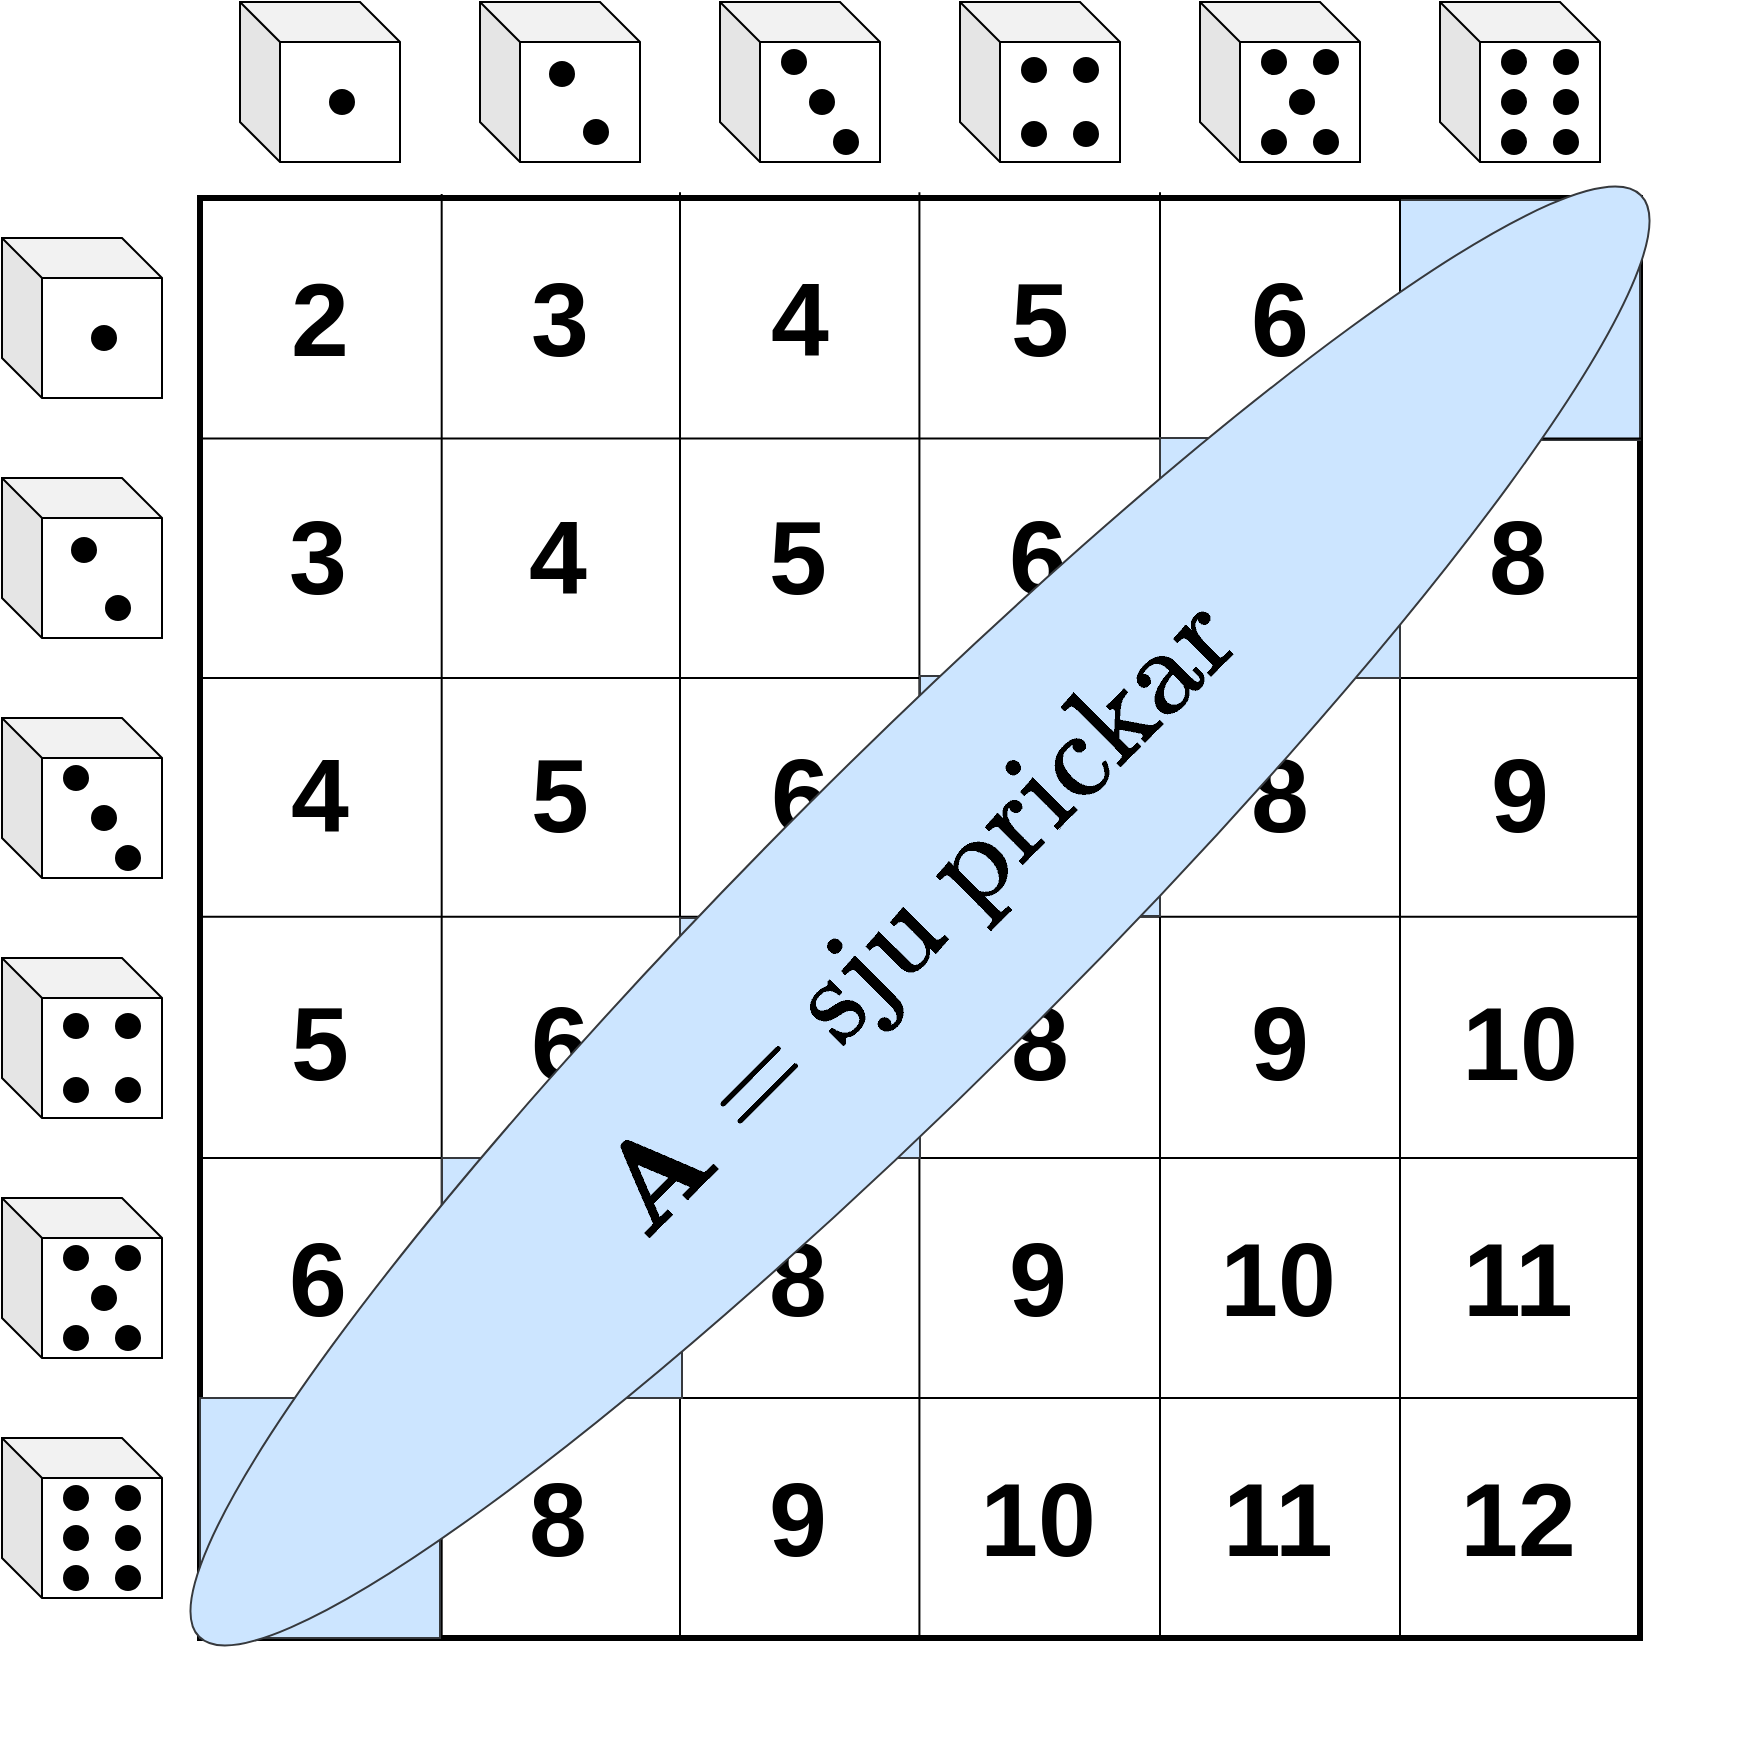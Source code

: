 <mxfile version="20.3.0" type="device"><diagram id="nzY0l4XhutitYrdI-aeB" name="Page-1"><mxGraphModel dx="1102" dy="1953" grid="1" gridSize="10" guides="1" tooltips="1" connect="1" arrows="1" fold="1" page="1" pageScale="1" pageWidth="850" pageHeight="1100" math="1" shadow="0"><root><mxCell id="0"/><mxCell id="1" parent="0"/><mxCell id="rPhflkrIZMrzXMRbL3An-1" value="" style="rounded=0;whiteSpace=wrap;html=1;strokeWidth=3;" parent="1" vertex="1"><mxGeometry x="120" y="120" width="720" height="720" as="geometry"/></mxCell><mxCell id="fOK0vpeSv_3poe_XGFyb-6" value="" style="rounded=0;whiteSpace=wrap;html=1;fontSize=52;fillColor=#cce5ff;strokeColor=#36393d;" parent="1" vertex="1"><mxGeometry x="720" y="121" width="120" height="120" as="geometry"/></mxCell><mxCell id="rPhflkrIZMrzXMRbL3An-28" value="" style="shape=cube;whiteSpace=wrap;html=1;boundedLbl=1;backgroundOutline=1;darkOpacity=0.05;darkOpacity2=0.1;size=20;rotation=0;" parent="1" vertex="1"><mxGeometry x="21" y="740" width="80" height="80" as="geometry"/></mxCell><mxCell id="rPhflkrIZMrzXMRbL3An-29" value="" style="ellipse;whiteSpace=wrap;html=1;aspect=fixed;fillColor=#000000;" parent="1" vertex="1"><mxGeometry x="52" y="764" width="12" height="12" as="geometry"/></mxCell><mxCell id="rPhflkrIZMrzXMRbL3An-30" value="" style="ellipse;whiteSpace=wrap;html=1;aspect=fixed;fillColor=#000000;" parent="1" vertex="1"><mxGeometry x="52" y="784" width="12" height="12" as="geometry"/></mxCell><mxCell id="rPhflkrIZMrzXMRbL3An-31" value="" style="ellipse;whiteSpace=wrap;html=1;aspect=fixed;fillColor=#000000;" parent="1" vertex="1"><mxGeometry x="52" y="804" width="12" height="12" as="geometry"/></mxCell><mxCell id="rPhflkrIZMrzXMRbL3An-33" value="" style="ellipse;whiteSpace=wrap;html=1;aspect=fixed;fillColor=#000000;" parent="1" vertex="1"><mxGeometry x="78" y="764" width="12" height="12" as="geometry"/></mxCell><mxCell id="rPhflkrIZMrzXMRbL3An-34" value="" style="ellipse;whiteSpace=wrap;html=1;aspect=fixed;fillColor=#000000;" parent="1" vertex="1"><mxGeometry x="78" y="784" width="12" height="12" as="geometry"/></mxCell><mxCell id="rPhflkrIZMrzXMRbL3An-35" value="" style="ellipse;whiteSpace=wrap;html=1;aspect=fixed;fillColor=#000000;" parent="1" vertex="1"><mxGeometry x="78" y="804" width="12" height="12" as="geometry"/></mxCell><mxCell id="rPhflkrIZMrzXMRbL3An-36" value="" style="shape=cube;whiteSpace=wrap;html=1;boundedLbl=1;backgroundOutline=1;darkOpacity=0.05;darkOpacity2=0.1;size=20;rotation=0;" parent="1" vertex="1"><mxGeometry x="21" y="620" width="80" height="80" as="geometry"/></mxCell><mxCell id="rPhflkrIZMrzXMRbL3An-37" value="" style="ellipse;whiteSpace=wrap;html=1;aspect=fixed;fillColor=#000000;" parent="1" vertex="1"><mxGeometry x="52" y="644" width="12" height="12" as="geometry"/></mxCell><mxCell id="rPhflkrIZMrzXMRbL3An-39" value="" style="ellipse;whiteSpace=wrap;html=1;aspect=fixed;fillColor=#000000;" parent="1" vertex="1"><mxGeometry x="52" y="684" width="12" height="12" as="geometry"/></mxCell><mxCell id="rPhflkrIZMrzXMRbL3An-40" value="" style="ellipse;whiteSpace=wrap;html=1;aspect=fixed;fillColor=#000000;" parent="1" vertex="1"><mxGeometry x="78" y="644" width="12" height="12" as="geometry"/></mxCell><mxCell id="rPhflkrIZMrzXMRbL3An-41" value="" style="ellipse;whiteSpace=wrap;html=1;aspect=fixed;fillColor=#000000;" parent="1" vertex="1"><mxGeometry x="66" y="664" width="12" height="12" as="geometry"/></mxCell><mxCell id="rPhflkrIZMrzXMRbL3An-42" value="" style="ellipse;whiteSpace=wrap;html=1;aspect=fixed;fillColor=#000000;" parent="1" vertex="1"><mxGeometry x="78" y="684" width="12" height="12" as="geometry"/></mxCell><mxCell id="rPhflkrIZMrzXMRbL3An-49" value="" style="shape=cube;whiteSpace=wrap;html=1;boundedLbl=1;backgroundOutline=1;darkOpacity=0.05;darkOpacity2=0.1;size=20;rotation=0;" parent="1" vertex="1"><mxGeometry x="21" y="500" width="80" height="80" as="geometry"/></mxCell><mxCell id="rPhflkrIZMrzXMRbL3An-50" value="" style="ellipse;whiteSpace=wrap;html=1;aspect=fixed;fillColor=#000000;" parent="1" vertex="1"><mxGeometry x="52" y="528" width="12" height="12" as="geometry"/></mxCell><mxCell id="rPhflkrIZMrzXMRbL3An-51" value="" style="ellipse;whiteSpace=wrap;html=1;aspect=fixed;fillColor=#000000;" parent="1" vertex="1"><mxGeometry x="52" y="560" width="12" height="12" as="geometry"/></mxCell><mxCell id="rPhflkrIZMrzXMRbL3An-52" value="" style="ellipse;whiteSpace=wrap;html=1;aspect=fixed;fillColor=#000000;" parent="1" vertex="1"><mxGeometry x="78" y="528" width="12" height="12" as="geometry"/></mxCell><mxCell id="rPhflkrIZMrzXMRbL3An-54" value="" style="ellipse;whiteSpace=wrap;html=1;aspect=fixed;fillColor=#000000;" parent="1" vertex="1"><mxGeometry x="78" y="560" width="12" height="12" as="geometry"/></mxCell><mxCell id="rPhflkrIZMrzXMRbL3An-56" value="" style="endArrow=none;html=1;rounded=0;exitX=0;exitY=0.167;exitDx=0;exitDy=0;exitPerimeter=0;entryX=1.002;entryY=0.167;entryDx=0;entryDy=0;entryPerimeter=0;" parent="1" source="rPhflkrIZMrzXMRbL3An-1" target="rPhflkrIZMrzXMRbL3An-1" edge="1"><mxGeometry width="50" height="50" relative="1" as="geometry"><mxPoint x="210" y="380" as="sourcePoint"/><mxPoint x="260" y="330" as="targetPoint"/></mxGeometry></mxCell><mxCell id="rPhflkrIZMrzXMRbL3An-57" value="" style="endArrow=none;html=1;rounded=0;exitX=0;exitY=0.167;exitDx=0;exitDy=0;exitPerimeter=0;entryX=1.002;entryY=0.167;entryDx=0;entryDy=0;entryPerimeter=0;" parent="1" edge="1"><mxGeometry width="50" height="50" relative="1" as="geometry"><mxPoint x="119.28" y="360.0" as="sourcePoint"/><mxPoint x="840.72" y="360.0" as="targetPoint"/></mxGeometry></mxCell><mxCell id="rPhflkrIZMrzXMRbL3An-58" value="" style="endArrow=none;html=1;rounded=0;exitX=0;exitY=0.167;exitDx=0;exitDy=0;exitPerimeter=0;entryX=1.002;entryY=0.167;entryDx=0;entryDy=0;entryPerimeter=0;" parent="1" edge="1"><mxGeometry width="50" height="50" relative="1" as="geometry"><mxPoint x="120.0" y="479.41" as="sourcePoint"/><mxPoint x="841.44" y="479.41" as="targetPoint"/></mxGeometry></mxCell><mxCell id="rPhflkrIZMrzXMRbL3An-59" value="" style="endArrow=none;html=1;rounded=0;exitX=0;exitY=0.167;exitDx=0;exitDy=0;exitPerimeter=0;entryX=1.002;entryY=0.167;entryDx=0;entryDy=0;entryPerimeter=0;" parent="1" edge="1"><mxGeometry width="50" height="50" relative="1" as="geometry"><mxPoint x="120.0" y="600.0" as="sourcePoint"/><mxPoint x="841.44" y="600.0" as="targetPoint"/></mxGeometry></mxCell><mxCell id="rPhflkrIZMrzXMRbL3An-60" value="" style="endArrow=none;html=1;rounded=0;exitX=0;exitY=0.167;exitDx=0;exitDy=0;exitPerimeter=0;entryX=1.002;entryY=0.167;entryDx=0;entryDy=0;entryPerimeter=0;" parent="1" edge="1"><mxGeometry width="50" height="50" relative="1" as="geometry"><mxPoint x="118.56" y="720.0" as="sourcePoint"/><mxPoint x="840.0" y="720.0" as="targetPoint"/></mxGeometry></mxCell><mxCell id="rPhflkrIZMrzXMRbL3An-61" value="" style="endArrow=none;html=1;rounded=0;exitX=0.172;exitY=0;exitDx=0;exitDy=0;exitPerimeter=0;entryX=0.172;entryY=1.004;entryDx=0;entryDy=0;entryPerimeter=0;" parent="1" edge="1"><mxGeometry width="50" height="50" relative="1" as="geometry"><mxPoint x="240.84" y="118.0" as="sourcePoint"/><mxPoint x="240.84" y="840.88" as="targetPoint"/></mxGeometry></mxCell><mxCell id="rPhflkrIZMrzXMRbL3An-62" value="" style="endArrow=none;html=1;rounded=0;exitX=0.172;exitY=0;exitDx=0;exitDy=0;exitPerimeter=0;entryX=0.172;entryY=1.004;entryDx=0;entryDy=0;entryPerimeter=0;" parent="1" edge="1"><mxGeometry width="50" height="50" relative="1" as="geometry"><mxPoint x="360.0" y="117.12" as="sourcePoint"/><mxPoint x="360.0" y="840.0" as="targetPoint"/></mxGeometry></mxCell><mxCell id="rPhflkrIZMrzXMRbL3An-63" value="" style="endArrow=none;html=1;rounded=0;exitX=0.172;exitY=0;exitDx=0;exitDy=0;exitPerimeter=0;entryX=0.172;entryY=1.004;entryDx=0;entryDy=0;entryPerimeter=0;" parent="1" edge="1"><mxGeometry width="50" height="50" relative="1" as="geometry"><mxPoint x="479.71" y="117.12" as="sourcePoint"/><mxPoint x="479.71" y="840.0" as="targetPoint"/></mxGeometry></mxCell><mxCell id="rPhflkrIZMrzXMRbL3An-64" value="" style="endArrow=none;html=1;rounded=0;exitX=0.172;exitY=0;exitDx=0;exitDy=0;exitPerimeter=0;entryX=0.172;entryY=1.004;entryDx=0;entryDy=0;entryPerimeter=0;" parent="1" edge="1"><mxGeometry width="50" height="50" relative="1" as="geometry"><mxPoint x="600.0" y="117.12" as="sourcePoint"/><mxPoint x="600.0" y="840.0" as="targetPoint"/></mxGeometry></mxCell><mxCell id="rPhflkrIZMrzXMRbL3An-65" value="" style="endArrow=none;html=1;rounded=0;exitX=0.172;exitY=0;exitDx=0;exitDy=0;exitPerimeter=0;entryX=0.172;entryY=1.004;entryDx=0;entryDy=0;entryPerimeter=0;" parent="1" edge="1"><mxGeometry width="50" height="50" relative="1" as="geometry"><mxPoint x="720" y="118.56" as="sourcePoint"/><mxPoint x="720" y="841.44" as="targetPoint"/></mxGeometry></mxCell><mxCell id="rPhflkrIZMrzXMRbL3An-72" value="" style="shape=cube;whiteSpace=wrap;html=1;boundedLbl=1;backgroundOutline=1;darkOpacity=0.05;darkOpacity2=0.1;size=20;rotation=0;" parent="1" vertex="1"><mxGeometry x="21" y="380" width="80" height="80" as="geometry"/></mxCell><mxCell id="rPhflkrIZMrzXMRbL3An-73" value="" style="ellipse;whiteSpace=wrap;html=1;aspect=fixed;fillColor=#000000;" parent="1" vertex="1"><mxGeometry x="52" y="404" width="12" height="12" as="geometry"/></mxCell><mxCell id="rPhflkrIZMrzXMRbL3An-76" value="" style="ellipse;whiteSpace=wrap;html=1;aspect=fixed;fillColor=#000000;" parent="1" vertex="1"><mxGeometry x="66" y="424" width="12" height="12" as="geometry"/></mxCell><mxCell id="rPhflkrIZMrzXMRbL3An-77" value="" style="ellipse;whiteSpace=wrap;html=1;aspect=fixed;fillColor=#000000;" parent="1" vertex="1"><mxGeometry x="78" y="444" width="12" height="12" as="geometry"/></mxCell><mxCell id="rPhflkrIZMrzXMRbL3An-78" value="" style="shape=cube;whiteSpace=wrap;html=1;boundedLbl=1;backgroundOutline=1;darkOpacity=0.05;darkOpacity2=0.1;size=20;rotation=0;" parent="1" vertex="1"><mxGeometry x="21" y="260" width="80" height="80" as="geometry"/></mxCell><mxCell id="rPhflkrIZMrzXMRbL3An-79" value="" style="ellipse;whiteSpace=wrap;html=1;aspect=fixed;fillColor=#000000;" parent="1" vertex="1"><mxGeometry x="56" y="290" width="12" height="12" as="geometry"/></mxCell><mxCell id="rPhflkrIZMrzXMRbL3An-81" value="" style="ellipse;whiteSpace=wrap;html=1;aspect=fixed;fillColor=#000000;" parent="1" vertex="1"><mxGeometry x="73" y="319" width="12" height="12" as="geometry"/></mxCell><mxCell id="rPhflkrIZMrzXMRbL3An-82" value="" style="shape=cube;whiteSpace=wrap;html=1;boundedLbl=1;backgroundOutline=1;darkOpacity=0.05;darkOpacity2=0.1;size=20;rotation=0;" parent="1" vertex="1"><mxGeometry x="21" y="140" width="80" height="80" as="geometry"/></mxCell><mxCell id="rPhflkrIZMrzXMRbL3An-84" value="" style="ellipse;whiteSpace=wrap;html=1;aspect=fixed;fillColor=#000000;" parent="1" vertex="1"><mxGeometry x="66" y="184" width="12" height="12" as="geometry"/></mxCell><mxCell id="rPhflkrIZMrzXMRbL3An-113" value="" style="shape=cube;whiteSpace=wrap;html=1;boundedLbl=1;backgroundOutline=1;darkOpacity=0.05;darkOpacity2=0.1;size=20;rotation=0;" parent="1" vertex="1"><mxGeometry x="140" y="22" width="80" height="80" as="geometry"/></mxCell><mxCell id="rPhflkrIZMrzXMRbL3An-114" value="" style="ellipse;whiteSpace=wrap;html=1;aspect=fixed;fillColor=#000000;" parent="1" vertex="1"><mxGeometry x="185" y="66" width="12" height="12" as="geometry"/></mxCell><mxCell id="rPhflkrIZMrzXMRbL3An-115" value="" style="shape=cube;whiteSpace=wrap;html=1;boundedLbl=1;backgroundOutline=1;darkOpacity=0.05;darkOpacity2=0.1;size=20;rotation=0;" parent="1" vertex="1"><mxGeometry x="260" y="22" width="80" height="80" as="geometry"/></mxCell><mxCell id="rPhflkrIZMrzXMRbL3An-116" value="" style="ellipse;whiteSpace=wrap;html=1;aspect=fixed;fillColor=#000000;" parent="1" vertex="1"><mxGeometry x="295" y="52" width="12" height="12" as="geometry"/></mxCell><mxCell id="rPhflkrIZMrzXMRbL3An-117" value="" style="ellipse;whiteSpace=wrap;html=1;aspect=fixed;fillColor=#000000;" parent="1" vertex="1"><mxGeometry x="312" y="81" width="12" height="12" as="geometry"/></mxCell><mxCell id="rPhflkrIZMrzXMRbL3An-118" value="" style="shape=cube;whiteSpace=wrap;html=1;boundedLbl=1;backgroundOutline=1;darkOpacity=0.05;darkOpacity2=0.1;size=20;rotation=0;" parent="1" vertex="1"><mxGeometry x="380" y="22" width="80" height="80" as="geometry"/></mxCell><mxCell id="rPhflkrIZMrzXMRbL3An-119" value="" style="ellipse;whiteSpace=wrap;html=1;aspect=fixed;fillColor=#000000;" parent="1" vertex="1"><mxGeometry x="411" y="46" width="12" height="12" as="geometry"/></mxCell><mxCell id="rPhflkrIZMrzXMRbL3An-120" value="" style="ellipse;whiteSpace=wrap;html=1;aspect=fixed;fillColor=#000000;" parent="1" vertex="1"><mxGeometry x="425" y="66" width="12" height="12" as="geometry"/></mxCell><mxCell id="rPhflkrIZMrzXMRbL3An-121" value="" style="ellipse;whiteSpace=wrap;html=1;aspect=fixed;fillColor=#000000;" parent="1" vertex="1"><mxGeometry x="437" y="86" width="12" height="12" as="geometry"/></mxCell><mxCell id="rPhflkrIZMrzXMRbL3An-122" value="" style="shape=cube;whiteSpace=wrap;html=1;boundedLbl=1;backgroundOutline=1;darkOpacity=0.05;darkOpacity2=0.1;size=20;rotation=0;" parent="1" vertex="1"><mxGeometry x="500" y="22" width="80" height="80" as="geometry"/></mxCell><mxCell id="rPhflkrIZMrzXMRbL3An-123" value="" style="ellipse;whiteSpace=wrap;html=1;aspect=fixed;fillColor=#000000;" parent="1" vertex="1"><mxGeometry x="531" y="50" width="12" height="12" as="geometry"/></mxCell><mxCell id="rPhflkrIZMrzXMRbL3An-124" value="" style="ellipse;whiteSpace=wrap;html=1;aspect=fixed;fillColor=#000000;" parent="1" vertex="1"><mxGeometry x="531" y="82" width="12" height="12" as="geometry"/></mxCell><mxCell id="rPhflkrIZMrzXMRbL3An-125" value="" style="ellipse;whiteSpace=wrap;html=1;aspect=fixed;fillColor=#000000;" parent="1" vertex="1"><mxGeometry x="557" y="50" width="12" height="12" as="geometry"/></mxCell><mxCell id="rPhflkrIZMrzXMRbL3An-126" value="" style="ellipse;whiteSpace=wrap;html=1;aspect=fixed;fillColor=#000000;" parent="1" vertex="1"><mxGeometry x="557" y="82" width="12" height="12" as="geometry"/></mxCell><mxCell id="rPhflkrIZMrzXMRbL3An-127" value="" style="shape=cube;whiteSpace=wrap;html=1;boundedLbl=1;backgroundOutline=1;darkOpacity=0.05;darkOpacity2=0.1;size=20;rotation=0;" parent="1" vertex="1"><mxGeometry x="620" y="22" width="80" height="80" as="geometry"/></mxCell><mxCell id="rPhflkrIZMrzXMRbL3An-128" value="" style="ellipse;whiteSpace=wrap;html=1;aspect=fixed;fillColor=#000000;" parent="1" vertex="1"><mxGeometry x="651" y="46" width="12" height="12" as="geometry"/></mxCell><mxCell id="rPhflkrIZMrzXMRbL3An-129" value="" style="ellipse;whiteSpace=wrap;html=1;aspect=fixed;fillColor=#000000;" parent="1" vertex="1"><mxGeometry x="651" y="86" width="12" height="12" as="geometry"/></mxCell><mxCell id="rPhflkrIZMrzXMRbL3An-130" value="" style="ellipse;whiteSpace=wrap;html=1;aspect=fixed;fillColor=#000000;" parent="1" vertex="1"><mxGeometry x="677" y="46" width="12" height="12" as="geometry"/></mxCell><mxCell id="rPhflkrIZMrzXMRbL3An-131" value="" style="ellipse;whiteSpace=wrap;html=1;aspect=fixed;fillColor=#000000;" parent="1" vertex="1"><mxGeometry x="665" y="66" width="12" height="12" as="geometry"/></mxCell><mxCell id="rPhflkrIZMrzXMRbL3An-132" value="" style="ellipse;whiteSpace=wrap;html=1;aspect=fixed;fillColor=#000000;" parent="1" vertex="1"><mxGeometry x="677" y="86" width="12" height="12" as="geometry"/></mxCell><mxCell id="rPhflkrIZMrzXMRbL3An-133" value="" style="shape=cube;whiteSpace=wrap;html=1;boundedLbl=1;backgroundOutline=1;darkOpacity=0.05;darkOpacity2=0.1;size=20;rotation=0;" parent="1" vertex="1"><mxGeometry x="740" y="22" width="80" height="80" as="geometry"/></mxCell><mxCell id="rPhflkrIZMrzXMRbL3An-134" value="" style="ellipse;whiteSpace=wrap;html=1;aspect=fixed;fillColor=#000000;" parent="1" vertex="1"><mxGeometry x="771" y="46" width="12" height="12" as="geometry"/></mxCell><mxCell id="rPhflkrIZMrzXMRbL3An-135" value="" style="ellipse;whiteSpace=wrap;html=1;aspect=fixed;fillColor=#000000;" parent="1" vertex="1"><mxGeometry x="771" y="66" width="12" height="12" as="geometry"/></mxCell><mxCell id="rPhflkrIZMrzXMRbL3An-136" value="" style="ellipse;whiteSpace=wrap;html=1;aspect=fixed;fillColor=#000000;" parent="1" vertex="1"><mxGeometry x="771" y="86" width="12" height="12" as="geometry"/></mxCell><mxCell id="rPhflkrIZMrzXMRbL3An-137" value="" style="ellipse;whiteSpace=wrap;html=1;aspect=fixed;fillColor=#000000;" parent="1" vertex="1"><mxGeometry x="797" y="46" width="12" height="12" as="geometry"/></mxCell><mxCell id="rPhflkrIZMrzXMRbL3An-138" value="" style="ellipse;whiteSpace=wrap;html=1;aspect=fixed;fillColor=#000000;" parent="1" vertex="1"><mxGeometry x="797" y="66" width="12" height="12" as="geometry"/></mxCell><mxCell id="rPhflkrIZMrzXMRbL3An-139" value="" style="ellipse;whiteSpace=wrap;html=1;aspect=fixed;fillColor=#000000;" parent="1" vertex="1"><mxGeometry x="797" y="86" width="12" height="12" as="geometry"/></mxCell><mxCell id="rPhflkrIZMrzXMRbL3An-141" value="2" style="text;html=1;strokeColor=none;fillColor=none;align=center;verticalAlign=middle;whiteSpace=wrap;rounded=0;fontStyle=1;fontSize=52;" parent="1" vertex="1"><mxGeometry x="150" y="166" width="60" height="30" as="geometry"/></mxCell><mxCell id="rPhflkrIZMrzXMRbL3An-142" value="3" style="text;html=1;strokeColor=none;fillColor=none;align=center;verticalAlign=middle;whiteSpace=wrap;rounded=0;fontStyle=1;fontSize=52;" parent="1" vertex="1"><mxGeometry x="270" y="166" width="60" height="30" as="geometry"/></mxCell><mxCell id="rPhflkrIZMrzXMRbL3An-143" value="4" style="text;html=1;strokeColor=none;fillColor=none;align=center;verticalAlign=middle;whiteSpace=wrap;rounded=0;fontStyle=1;fontSize=52;" parent="1" vertex="1"><mxGeometry x="390" y="166" width="60" height="30" as="geometry"/></mxCell><mxCell id="rPhflkrIZMrzXMRbL3An-144" value="5" style="text;html=1;strokeColor=none;fillColor=none;align=center;verticalAlign=middle;whiteSpace=wrap;rounded=0;fontStyle=1;fontSize=52;" parent="1" vertex="1"><mxGeometry x="510" y="166" width="60" height="30" as="geometry"/></mxCell><mxCell id="rPhflkrIZMrzXMRbL3An-145" value="6" style="text;html=1;strokeColor=none;fillColor=none;align=center;verticalAlign=middle;whiteSpace=wrap;rounded=0;fontStyle=1;fontSize=52;" parent="1" vertex="1"><mxGeometry x="630" y="166" width="60" height="30" as="geometry"/></mxCell><mxCell id="rPhflkrIZMrzXMRbL3An-146" value="7" style="text;html=1;strokeColor=none;fillColor=none;align=center;verticalAlign=middle;whiteSpace=wrap;rounded=0;fontStyle=1;fontSize=52;" parent="1" vertex="1"><mxGeometry x="750" y="166" width="60" height="30" as="geometry"/></mxCell><mxCell id="rPhflkrIZMrzXMRbL3An-147" value="3" style="text;html=1;strokeColor=none;fillColor=none;align=center;verticalAlign=middle;whiteSpace=wrap;rounded=0;fontStyle=1;fontSize=52;" parent="1" vertex="1"><mxGeometry x="149" y="285" width="60" height="30" as="geometry"/></mxCell><mxCell id="rPhflkrIZMrzXMRbL3An-148" value="4" style="text;html=1;strokeColor=none;fillColor=none;align=center;verticalAlign=middle;whiteSpace=wrap;rounded=0;fontStyle=1;fontSize=52;" parent="1" vertex="1"><mxGeometry x="269" y="285" width="60" height="30" as="geometry"/></mxCell><mxCell id="rPhflkrIZMrzXMRbL3An-149" value="5" style="text;html=1;strokeColor=none;fillColor=none;align=center;verticalAlign=middle;whiteSpace=wrap;rounded=0;fontStyle=1;fontSize=52;" parent="1" vertex="1"><mxGeometry x="389" y="285" width="60" height="30" as="geometry"/></mxCell><mxCell id="fOK0vpeSv_3poe_XGFyb-5" value="" style="rounded=0;whiteSpace=wrap;html=1;fontSize=52;fillColor=#cce5ff;strokeColor=#36393d;" parent="1" vertex="1"><mxGeometry x="600" y="240" width="120" height="120" as="geometry"/></mxCell><mxCell id="rPhflkrIZMrzXMRbL3An-150" value="6" style="text;html=1;strokeColor=none;fillColor=none;align=center;verticalAlign=middle;whiteSpace=wrap;rounded=0;fontStyle=1;fontSize=52;" parent="1" vertex="1"><mxGeometry x="509" y="285" width="60" height="30" as="geometry"/></mxCell><mxCell id="rPhflkrIZMrzXMRbL3An-151" value="7" style="text;html=1;strokeColor=none;fillColor=none;align=center;verticalAlign=middle;whiteSpace=wrap;rounded=0;fontStyle=1;fontSize=52;" parent="1" vertex="1"><mxGeometry x="629" y="285" width="60" height="30" as="geometry"/></mxCell><mxCell id="rPhflkrIZMrzXMRbL3An-152" value="8" style="text;html=1;strokeColor=none;fillColor=none;align=center;verticalAlign=middle;whiteSpace=wrap;rounded=0;fontStyle=1;fontSize=52;" parent="1" vertex="1"><mxGeometry x="749" y="285" width="60" height="30" as="geometry"/></mxCell><mxCell id="rPhflkrIZMrzXMRbL3An-159" value="4" style="text;html=1;strokeColor=none;fillColor=none;align=center;verticalAlign=middle;whiteSpace=wrap;rounded=0;fontStyle=1;fontSize=52;" parent="1" vertex="1"><mxGeometry x="150" y="404" width="60" height="30" as="geometry"/></mxCell><mxCell id="rPhflkrIZMrzXMRbL3An-160" value="5" style="text;html=1;strokeColor=none;fillColor=none;align=center;verticalAlign=middle;whiteSpace=wrap;rounded=0;fontStyle=1;fontSize=52;" parent="1" vertex="1"><mxGeometry x="270" y="404" width="60" height="30" as="geometry"/></mxCell><mxCell id="fOK0vpeSv_3poe_XGFyb-4" value="" style="rounded=0;whiteSpace=wrap;html=1;fontSize=52;fillColor=#cce5ff;strokeColor=#36393d;" parent="1" vertex="1"><mxGeometry x="480" y="359" width="120" height="120" as="geometry"/></mxCell><mxCell id="rPhflkrIZMrzXMRbL3An-161" value="6" style="text;html=1;strokeColor=none;fillColor=none;align=center;verticalAlign=middle;whiteSpace=wrap;rounded=0;fontStyle=1;fontSize=52;" parent="1" vertex="1"><mxGeometry x="390" y="404" width="60" height="30" as="geometry"/></mxCell><mxCell id="rPhflkrIZMrzXMRbL3An-162" value="7" style="text;html=1;strokeColor=none;fillColor=none;align=center;verticalAlign=middle;whiteSpace=wrap;rounded=0;fontStyle=1;fontSize=52;" parent="1" vertex="1"><mxGeometry x="510" y="404" width="60" height="30" as="geometry"/></mxCell><mxCell id="rPhflkrIZMrzXMRbL3An-163" value="8" style="text;html=1;strokeColor=none;fillColor=none;align=center;verticalAlign=middle;whiteSpace=wrap;rounded=0;fontStyle=1;fontSize=52;" parent="1" vertex="1"><mxGeometry x="630" y="404" width="60" height="30" as="geometry"/></mxCell><mxCell id="rPhflkrIZMrzXMRbL3An-164" value="9" style="text;html=1;strokeColor=none;fillColor=none;align=center;verticalAlign=middle;whiteSpace=wrap;rounded=0;fontStyle=1;fontSize=52;" parent="1" vertex="1"><mxGeometry x="750" y="404" width="60" height="30" as="geometry"/></mxCell><mxCell id="rPhflkrIZMrzXMRbL3An-165" value="5" style="text;html=1;strokeColor=none;fillColor=none;align=center;verticalAlign=middle;whiteSpace=wrap;rounded=0;fontStyle=1;fontSize=52;" parent="1" vertex="1"><mxGeometry x="150" y="528" width="60" height="30" as="geometry"/></mxCell><mxCell id="rPhflkrIZMrzXMRbL3An-166" value="6" style="text;html=1;strokeColor=none;fillColor=none;align=center;verticalAlign=middle;whiteSpace=wrap;rounded=0;fontStyle=1;fontSize=52;" parent="1" vertex="1"><mxGeometry x="270" y="528" width="60" height="30" as="geometry"/></mxCell><mxCell id="fOK0vpeSv_3poe_XGFyb-3" value="" style="rounded=0;whiteSpace=wrap;html=1;fontSize=52;fillColor=#cce5ff;strokeColor=#36393d;" parent="1" vertex="1"><mxGeometry x="360" y="480" width="120" height="120" as="geometry"/></mxCell><mxCell id="rPhflkrIZMrzXMRbL3An-167" value="7" style="text;html=1;strokeColor=none;fillColor=none;align=center;verticalAlign=middle;whiteSpace=wrap;rounded=0;fontStyle=1;fontSize=52;" parent="1" vertex="1"><mxGeometry x="390" y="528" width="60" height="30" as="geometry"/></mxCell><mxCell id="rPhflkrIZMrzXMRbL3An-168" value="8" style="text;html=1;strokeColor=none;fillColor=none;align=center;verticalAlign=middle;whiteSpace=wrap;rounded=0;fontStyle=1;fontSize=52;" parent="1" vertex="1"><mxGeometry x="510" y="528" width="60" height="30" as="geometry"/></mxCell><mxCell id="rPhflkrIZMrzXMRbL3An-169" value="9" style="text;html=1;strokeColor=none;fillColor=none;align=center;verticalAlign=middle;whiteSpace=wrap;rounded=0;fontStyle=1;fontSize=52;" parent="1" vertex="1"><mxGeometry x="630" y="528" width="60" height="30" as="geometry"/></mxCell><mxCell id="rPhflkrIZMrzXMRbL3An-170" value="10" style="text;html=1;strokeColor=none;fillColor=none;align=center;verticalAlign=middle;whiteSpace=wrap;rounded=0;fontStyle=1;fontSize=52;" parent="1" vertex="1"><mxGeometry x="750" y="528" width="60" height="30" as="geometry"/></mxCell><mxCell id="fOK0vpeSv_3poe_XGFyb-2" value="" style="rounded=0;whiteSpace=wrap;html=1;fontSize=52;fillColor=#cce5ff;strokeColor=#36393d;" parent="1" vertex="1"><mxGeometry x="241" y="600" width="120" height="120" as="geometry"/></mxCell><mxCell id="rPhflkrIZMrzXMRbL3An-171" value="6" style="text;html=1;strokeColor=none;fillColor=none;align=center;verticalAlign=middle;whiteSpace=wrap;rounded=0;fontStyle=1;fontSize=52;" parent="1" vertex="1"><mxGeometry x="149" y="646" width="60" height="30" as="geometry"/></mxCell><mxCell id="rPhflkrIZMrzXMRbL3An-172" value="7" style="text;html=1;strokeColor=none;fillColor=none;align=center;verticalAlign=middle;whiteSpace=wrap;rounded=0;fontStyle=1;fontSize=52;" parent="1" vertex="1"><mxGeometry x="269" y="646" width="60" height="30" as="geometry"/></mxCell><mxCell id="rPhflkrIZMrzXMRbL3An-173" value="8" style="text;html=1;strokeColor=none;fillColor=none;align=center;verticalAlign=middle;whiteSpace=wrap;rounded=0;fontStyle=1;fontSize=52;" parent="1" vertex="1"><mxGeometry x="389" y="646" width="60" height="30" as="geometry"/></mxCell><mxCell id="rPhflkrIZMrzXMRbL3An-174" value="9" style="text;html=1;strokeColor=none;fillColor=none;align=center;verticalAlign=middle;whiteSpace=wrap;rounded=0;fontStyle=1;fontSize=52;" parent="1" vertex="1"><mxGeometry x="509" y="646" width="60" height="30" as="geometry"/></mxCell><mxCell id="rPhflkrIZMrzXMRbL3An-175" value="10" style="text;html=1;strokeColor=none;fillColor=none;align=center;verticalAlign=middle;whiteSpace=wrap;rounded=0;fontStyle=1;fontSize=52;" parent="1" vertex="1"><mxGeometry x="629" y="646" width="60" height="30" as="geometry"/></mxCell><mxCell id="rPhflkrIZMrzXMRbL3An-176" value="11" style="text;html=1;strokeColor=none;fillColor=none;align=center;verticalAlign=middle;whiteSpace=wrap;rounded=0;fontStyle=1;fontSize=52;" parent="1" vertex="1"><mxGeometry x="749" y="646" width="60" height="30" as="geometry"/></mxCell><mxCell id="fOK0vpeSv_3poe_XGFyb-1" value="" style="rounded=0;whiteSpace=wrap;html=1;fontSize=52;fillColor=#cce5ff;strokeColor=#36393d;" parent="1" vertex="1"><mxGeometry x="120" y="720" width="120" height="120" as="geometry"/></mxCell><mxCell id="rPhflkrIZMrzXMRbL3An-177" value="7" style="text;html=1;strokeColor=none;fillColor=none;align=center;verticalAlign=middle;whiteSpace=wrap;rounded=0;fontStyle=1;fontSize=52;" parent="1" vertex="1"><mxGeometry x="149" y="766" width="60" height="30" as="geometry"/></mxCell><mxCell id="rPhflkrIZMrzXMRbL3An-178" value="8" style="text;html=1;strokeColor=none;fillColor=none;align=center;verticalAlign=middle;whiteSpace=wrap;rounded=0;fontStyle=1;fontSize=52;" parent="1" vertex="1"><mxGeometry x="269" y="766" width="60" height="30" as="geometry"/></mxCell><mxCell id="rPhflkrIZMrzXMRbL3An-179" value="9" style="text;html=1;strokeColor=none;fillColor=none;align=center;verticalAlign=middle;whiteSpace=wrap;rounded=0;fontStyle=1;fontSize=52;" parent="1" vertex="1"><mxGeometry x="389" y="766" width="60" height="30" as="geometry"/></mxCell><mxCell id="rPhflkrIZMrzXMRbL3An-180" value="10" style="text;html=1;strokeColor=none;fillColor=none;align=center;verticalAlign=middle;whiteSpace=wrap;rounded=0;fontStyle=1;fontSize=52;" parent="1" vertex="1"><mxGeometry x="509" y="766" width="60" height="30" as="geometry"/></mxCell><mxCell id="rPhflkrIZMrzXMRbL3An-181" value="11" style="text;html=1;strokeColor=none;fillColor=none;align=center;verticalAlign=middle;whiteSpace=wrap;rounded=0;fontStyle=1;fontSize=52;" parent="1" vertex="1"><mxGeometry x="629" y="766" width="60" height="30" as="geometry"/></mxCell><mxCell id="rPhflkrIZMrzXMRbL3An-182" value="12" style="text;html=1;strokeColor=none;fillColor=none;align=center;verticalAlign=middle;whiteSpace=wrap;rounded=0;fontStyle=1;fontSize=52;" parent="1" vertex="1"><mxGeometry x="749" y="766" width="60" height="30" as="geometry"/></mxCell><mxCell id="fOK0vpeSv_3poe_XGFyb-7" value="$$\mathbf{A}=\text{sju prickar}$$" style="ellipse;whiteSpace=wrap;html=1;fontSize=52;fillColor=#cce5ff;strokeColor=#36393d;direction=west;rotation=-45;" parent="1" vertex="1"><mxGeometry x="-29.7" y="400" width="1019.41" height="158" as="geometry"/></mxCell></root></mxGraphModel></diagram></mxfile>